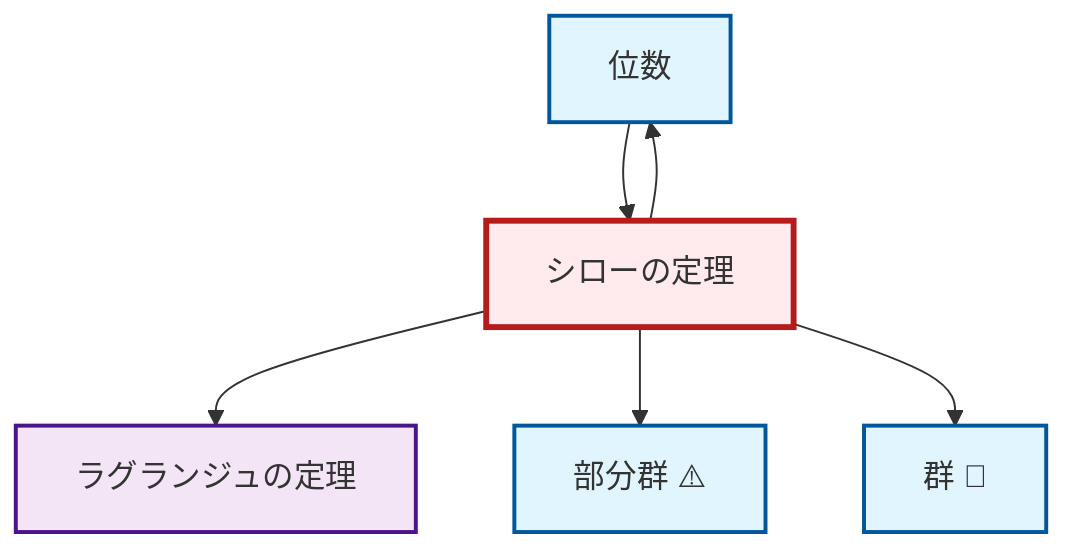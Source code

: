 graph TD
    classDef definition fill:#e1f5fe,stroke:#01579b,stroke-width:2px
    classDef theorem fill:#f3e5f5,stroke:#4a148c,stroke-width:2px
    classDef axiom fill:#fff3e0,stroke:#e65100,stroke-width:2px
    classDef example fill:#e8f5e9,stroke:#1b5e20,stroke-width:2px
    classDef current fill:#ffebee,stroke:#b71c1c,stroke-width:3px
    def-group["群 📝"]:::definition
    def-order["位数"]:::definition
    thm-lagrange["ラグランジュの定理"]:::theorem
    thm-sylow["シローの定理"]:::theorem
    def-subgroup["部分群 ⚠️"]:::definition
    thm-sylow --> def-order
    thm-sylow --> thm-lagrange
    thm-sylow --> def-subgroup
    def-order --> thm-sylow
    thm-sylow --> def-group
    class thm-sylow current